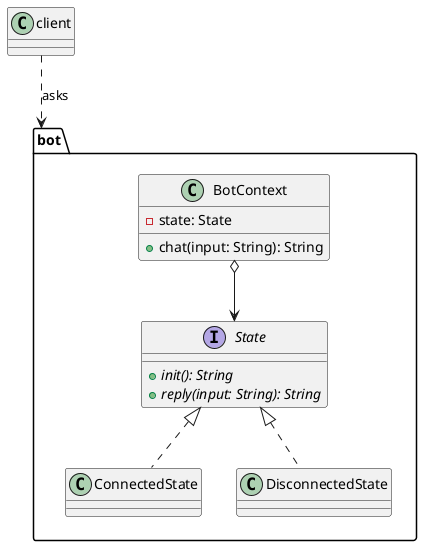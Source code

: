 @startuml

package "bot" {
    interface State {
        + {abstract} init(): String
        + {abstract} reply(input: String): String
    }

    class BotContext {
        - state: State
        + chat(input: String): String
    }

    class ConnectedState implements State
    class DisconnectedState implements State
}

client ..> bot: asks

BotContext o--> State

@enduml